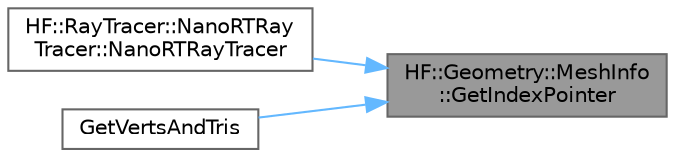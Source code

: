 digraph "HF::Geometry::MeshInfo::GetIndexPointer"
{
 // LATEX_PDF_SIZE
  bgcolor="transparent";
  edge [fontname=Helvetica,fontsize=10,labelfontname=Helvetica,labelfontsize=10];
  node [fontname=Helvetica,fontsize=10,shape=box,height=0.2,width=0.4];
  rankdir="RL";
  Node1 [label="HF::Geometry::MeshInfo\l::GetIndexPointer",height=0.2,width=0.4,color="gray40", fillcolor="grey60", style="filled", fontcolor="black",tooltip="Get a pointer to the index array of this mesh."];
  Node1 -> Node2 [dir="back",color="steelblue1",style="solid"];
  Node2 [label="HF::RayTracer::NanoRTRay\lTracer::NanoRTRayTracer",height=0.2,width=0.4,color="grey40", fillcolor="white", style="filled",URL="$a01519.html#a0229249855045b4fbf7097c31827f6e6",tooltip="Construct a new raytracer with an instance of meshinfo."];
  Node1 -> Node3 [dir="back",color="steelblue1",style="solid"];
  Node3 [label="GetVertsAndTris",height=0.2,width=0.4,color="grey40", fillcolor="white", style="filled",URL="$a00455.html#ga89fc0803b894e7fa218ae271c46fb434",tooltip="Get a pointer to and the size of a mesh's triangle and vertex arrays."];
}
